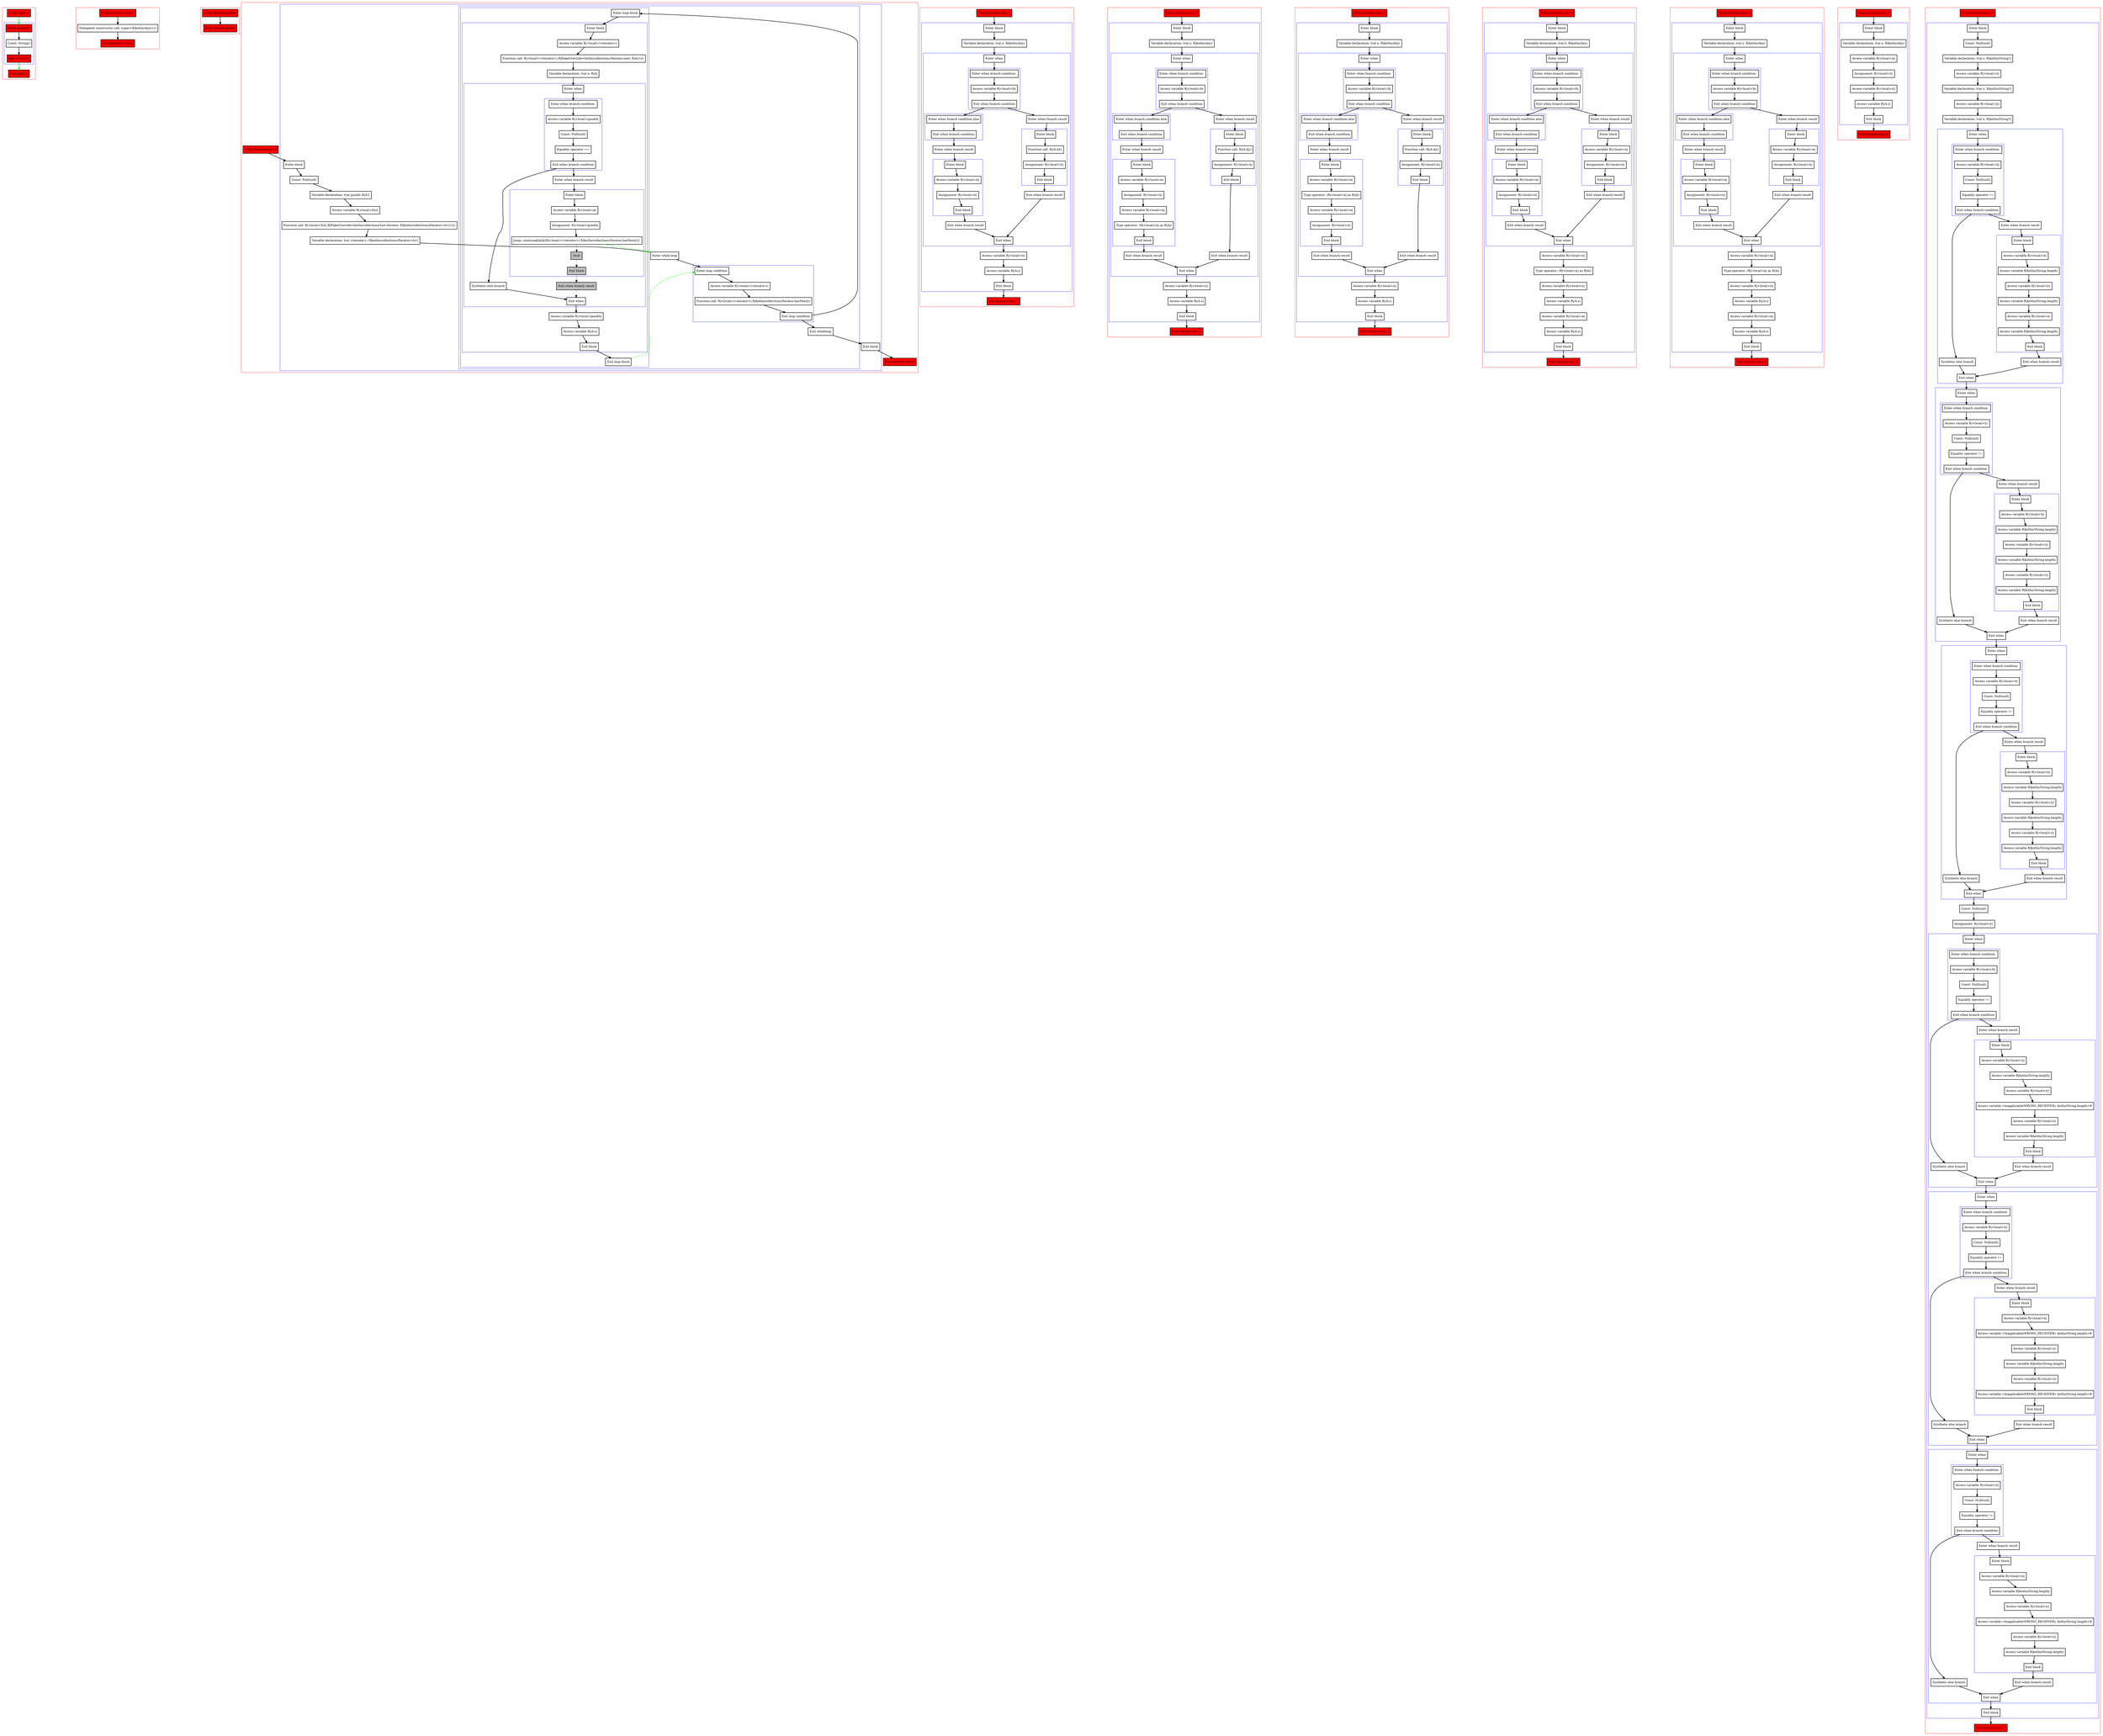 digraph boundSmartcastsInBranches_kt {
    graph [nodesep=3]
    node [shape=box penwidth=2]
    edge [penwidth=2]

    subgraph cluster_0 {
        color=red
        0 [label="Enter class A" style="filled" fillcolor=red];
        subgraph cluster_1 {
            color=blue
            2 [label="Enter property" style="filled" fillcolor=red];
            3 [label="Const: String()"];
            4 [label="Exit property" style="filled" fillcolor=red];
        }
        1 [label="Exit class A" style="filled" fillcolor=red];
    }
    0 -> {2} [color=green];
    2 -> {3};
    3 -> {4};
    4 -> {1} [color=green];

    subgraph cluster_2 {
        color=red
        5 [label="Enter function <init>" style="filled" fillcolor=red];
        6 [label="Delegated constructor call: super<R|kotlin/Any|>()"];
        7 [label="Exit function <init>" style="filled" fillcolor=red];
    }
    5 -> {6};
    6 -> {7};

    subgraph cluster_3 {
        color=red
        8 [label="Enter function getter" style="filled" fillcolor=red];
        9 [label="Exit function getter" style="filled" fillcolor=red];
    }
    8 -> {9};

    subgraph cluster_4 {
        color=red
        10 [label="Enter function test_0" style="filled" fillcolor=red];
        subgraph cluster_5 {
            color=blue
            11 [label="Enter block"];
            12 [label="Const: Null(null)"];
            13 [label="Variable declaration: lvar goodA: R|A?|"];
            14 [label="Access variable R|<local>/list|"];
            15 [label="Function call: R|<local>/list|.R|FakeOverride<kotlin/collections/List.iterator: R|kotlin/collections/Iterator<A>|>|()"];
            16 [label="Variable declaration: lval <iterator>: R|kotlin/collections/Iterator<A>|"];
            subgraph cluster_6 {
                color=blue
                17 [label="Enter while loop"];
                subgraph cluster_7 {
                    color=blue
                    18 [label="Enter loop condition"];
                    19 [label="Access variable R|<local>/<iterator>|"];
                    20 [label="Function call: R|<local>/<iterator>|.R|kotlin/collections/Iterator.hasNext|()"];
                    21 [label="Exit loop condition"];
                }
                subgraph cluster_8 {
                    color=blue
                    22 [label="Enter loop block"];
                    subgraph cluster_9 {
                        color=blue
                        23 [label="Enter block"];
                        24 [label="Access variable R|<local>/<iterator>|"];
                        25 [label="Function call: R|<local>/<iterator>|.R|FakeOverride<kotlin/collections/Iterator.next: R|A|>|()"];
                        26 [label="Variable declaration: lval a: R|A|"];
                        subgraph cluster_10 {
                            color=blue
                            27 [label="Enter when"];
                            subgraph cluster_11 {
                                color=blue
                                28 [label="Enter when branch condition "];
                                29 [label="Access variable R|<local>/goodA|"];
                                30 [label="Const: Null(null)"];
                                31 [label="Equality operator =="];
                                32 [label="Exit when branch condition"];
                            }
                            33 [label="Synthetic else branch"];
                            34 [label="Enter when branch result"];
                            subgraph cluster_12 {
                                color=blue
                                35 [label="Enter block"];
                                36 [label="Access variable R|<local>/a|"];
                                37 [label="Assignment: R|<local>/goodA|"];
                                38 [label="Jump: continue@@@[R|<local>/<iterator>|.R|kotlin/collections/Iterator.hasNext|()] "];
                                39 [label="Stub" style="filled" fillcolor=gray];
                                40 [label="Exit block" style="filled" fillcolor=gray];
                            }
                            41 [label="Exit when branch result" style="filled" fillcolor=gray];
                            42 [label="Exit when"];
                        }
                        43 [label="Access variable R|<local>/goodA|"];
                        44 [label="Access variable R|/A.s|"];
                        45 [label="Exit block"];
                    }
                    46 [label="Exit loop block"];
                }
                47 [label="Exit whileloop"];
            }
            48 [label="Exit block"];
        }
        49 [label="Exit function test_0" style="filled" fillcolor=red];
    }
    10 -> {11};
    11 -> {12};
    12 -> {13};
    13 -> {14};
    14 -> {15};
    15 -> {16};
    16 -> {17};
    17 -> {18};
    18 -> {19};
    19 -> {20};
    20 -> {21};
    21 -> {47 22};
    22 -> {23};
    23 -> {24};
    24 -> {25};
    25 -> {26};
    26 -> {27};
    27 -> {28};
    28 -> {29};
    29 -> {30};
    30 -> {31};
    31 -> {32};
    32 -> {34 33};
    33 -> {42};
    34 -> {35};
    35 -> {36};
    36 -> {37};
    37 -> {38};
    38 -> {39} [style=dotted];
    38 -> {17} [color=green style=dashed];
    39 -> {40} [style=dotted];
    40 -> {41} [style=dotted];
    41 -> {42} [style=dotted];
    42 -> {43};
    43 -> {44};
    44 -> {45};
    45 -> {46};
    46 -> {18} [color=green style=dashed];
    47 -> {48};
    48 -> {49};

    subgraph cluster_13 {
        color=red
        50 [label="Enter function test_1" style="filled" fillcolor=red];
        subgraph cluster_14 {
            color=blue
            51 [label="Enter block"];
            52 [label="Variable declaration: lval x: R|kotlin/Any|"];
            subgraph cluster_15 {
                color=blue
                53 [label="Enter when"];
                subgraph cluster_16 {
                    color=blue
                    54 [label="Enter when branch condition "];
                    55 [label="Access variable R|<local>/b|"];
                    56 [label="Exit when branch condition"];
                }
                subgraph cluster_17 {
                    color=blue
                    57 [label="Enter when branch condition else"];
                    58 [label="Exit when branch condition"];
                }
                59 [label="Enter when branch result"];
                subgraph cluster_18 {
                    color=blue
                    60 [label="Enter block"];
                    61 [label="Access variable R|<local>/a|"];
                    62 [label="Assignment: R|<local>/x|"];
                    63 [label="Exit block"];
                }
                64 [label="Exit when branch result"];
                65 [label="Enter when branch result"];
                subgraph cluster_19 {
                    color=blue
                    66 [label="Enter block"];
                    67 [label="Function call: R|/A.A|()"];
                    68 [label="Assignment: R|<local>/x|"];
                    69 [label="Exit block"];
                }
                70 [label="Exit when branch result"];
                71 [label="Exit when"];
            }
            72 [label="Access variable R|<local>/x|"];
            73 [label="Access variable R|/A.s|"];
            74 [label="Exit block"];
        }
        75 [label="Exit function test_1" style="filled" fillcolor=red];
    }
    50 -> {51};
    51 -> {52};
    52 -> {53};
    53 -> {54};
    54 -> {55};
    55 -> {56};
    56 -> {65 57};
    57 -> {58};
    58 -> {59};
    59 -> {60};
    60 -> {61};
    61 -> {62};
    62 -> {63};
    63 -> {64};
    64 -> {71};
    65 -> {66};
    66 -> {67};
    67 -> {68};
    68 -> {69};
    69 -> {70};
    70 -> {71};
    71 -> {72};
    72 -> {73};
    73 -> {74};
    74 -> {75};

    subgraph cluster_20 {
        color=red
        76 [label="Enter function test_2" style="filled" fillcolor=red];
        subgraph cluster_21 {
            color=blue
            77 [label="Enter block"];
            78 [label="Variable declaration: lval x: R|kotlin/Any|"];
            subgraph cluster_22 {
                color=blue
                79 [label="Enter when"];
                subgraph cluster_23 {
                    color=blue
                    80 [label="Enter when branch condition "];
                    81 [label="Access variable R|<local>/b|"];
                    82 [label="Exit when branch condition"];
                }
                subgraph cluster_24 {
                    color=blue
                    83 [label="Enter when branch condition else"];
                    84 [label="Exit when branch condition"];
                }
                85 [label="Enter when branch result"];
                subgraph cluster_25 {
                    color=blue
                    86 [label="Enter block"];
                    87 [label="Access variable R|<local>/a|"];
                    88 [label="Assignment: R|<local>/x|"];
                    89 [label="Access variable R|<local>/a|"];
                    90 [label="Type operator: (R|<local>/a| as R|A|)"];
                    91 [label="Exit block"];
                }
                92 [label="Exit when branch result"];
                93 [label="Enter when branch result"];
                subgraph cluster_26 {
                    color=blue
                    94 [label="Enter block"];
                    95 [label="Function call: R|/A.A|()"];
                    96 [label="Assignment: R|<local>/x|"];
                    97 [label="Exit block"];
                }
                98 [label="Exit when branch result"];
                99 [label="Exit when"];
            }
            100 [label="Access variable R|<local>/x|"];
            101 [label="Access variable R|/A.s|"];
            102 [label="Exit block"];
        }
        103 [label="Exit function test_2" style="filled" fillcolor=red];
    }
    76 -> {77};
    77 -> {78};
    78 -> {79};
    79 -> {80};
    80 -> {81};
    81 -> {82};
    82 -> {93 83};
    83 -> {84};
    84 -> {85};
    85 -> {86};
    86 -> {87};
    87 -> {88};
    88 -> {89};
    89 -> {90};
    90 -> {91};
    91 -> {92};
    92 -> {99};
    93 -> {94};
    94 -> {95};
    95 -> {96};
    96 -> {97};
    97 -> {98};
    98 -> {99};
    99 -> {100};
    100 -> {101};
    101 -> {102};
    102 -> {103};

    subgraph cluster_27 {
        color=red
        104 [label="Enter function test_3" style="filled" fillcolor=red];
        subgraph cluster_28 {
            color=blue
            105 [label="Enter block"];
            106 [label="Variable declaration: lval x: R|kotlin/Any|"];
            subgraph cluster_29 {
                color=blue
                107 [label="Enter when"];
                subgraph cluster_30 {
                    color=blue
                    108 [label="Enter when branch condition "];
                    109 [label="Access variable R|<local>/b|"];
                    110 [label="Exit when branch condition"];
                }
                subgraph cluster_31 {
                    color=blue
                    111 [label="Enter when branch condition else"];
                    112 [label="Exit when branch condition"];
                }
                113 [label="Enter when branch result"];
                subgraph cluster_32 {
                    color=blue
                    114 [label="Enter block"];
                    115 [label="Access variable R|<local>/a|"];
                    116 [label="Type operator: (R|<local>/a| as R|A|)"];
                    117 [label="Access variable R|<local>/a|"];
                    118 [label="Assignment: R|<local>/x|"];
                    119 [label="Exit block"];
                }
                120 [label="Exit when branch result"];
                121 [label="Enter when branch result"];
                subgraph cluster_33 {
                    color=blue
                    122 [label="Enter block"];
                    123 [label="Function call: R|/A.A|()"];
                    124 [label="Assignment: R|<local>/x|"];
                    125 [label="Exit block"];
                }
                126 [label="Exit when branch result"];
                127 [label="Exit when"];
            }
            128 [label="Access variable R|<local>/x|"];
            129 [label="Access variable R|/A.s|"];
            130 [label="Exit block"];
        }
        131 [label="Exit function test_3" style="filled" fillcolor=red];
    }
    104 -> {105};
    105 -> {106};
    106 -> {107};
    107 -> {108};
    108 -> {109};
    109 -> {110};
    110 -> {121 111};
    111 -> {112};
    112 -> {113};
    113 -> {114};
    114 -> {115};
    115 -> {116};
    116 -> {117};
    117 -> {118};
    118 -> {119};
    119 -> {120};
    120 -> {127};
    121 -> {122};
    122 -> {123};
    123 -> {124};
    124 -> {125};
    125 -> {126};
    126 -> {127};
    127 -> {128};
    128 -> {129};
    129 -> {130};
    130 -> {131};

    subgraph cluster_34 {
        color=red
        132 [label="Enter function test_4" style="filled" fillcolor=red];
        subgraph cluster_35 {
            color=blue
            133 [label="Enter block"];
            134 [label="Variable declaration: lval x: R|kotlin/Any|"];
            subgraph cluster_36 {
                color=blue
                135 [label="Enter when"];
                subgraph cluster_37 {
                    color=blue
                    136 [label="Enter when branch condition "];
                    137 [label="Access variable R|<local>/b|"];
                    138 [label="Exit when branch condition"];
                }
                subgraph cluster_38 {
                    color=blue
                    139 [label="Enter when branch condition else"];
                    140 [label="Exit when branch condition"];
                }
                141 [label="Enter when branch result"];
                subgraph cluster_39 {
                    color=blue
                    142 [label="Enter block"];
                    143 [label="Access variable R|<local>/a|"];
                    144 [label="Assignment: R|<local>/x|"];
                    145 [label="Exit block"];
                }
                146 [label="Exit when branch result"];
                147 [label="Enter when branch result"];
                subgraph cluster_40 {
                    color=blue
                    148 [label="Enter block"];
                    149 [label="Access variable R|<local>/a|"];
                    150 [label="Assignment: R|<local>/x|"];
                    151 [label="Exit block"];
                }
                152 [label="Exit when branch result"];
                153 [label="Exit when"];
            }
            154 [label="Access variable R|<local>/x|"];
            155 [label="Type operator: (R|<local>/x| as R|A|)"];
            156 [label="Access variable R|<local>/x|"];
            157 [label="Access variable R|/A.s|"];
            158 [label="Access variable R|<local>/a|"];
            159 [label="Access variable R|/A.s|"];
            160 [label="Exit block"];
        }
        161 [label="Exit function test_4" style="filled" fillcolor=red];
    }
    132 -> {133};
    133 -> {134};
    134 -> {135};
    135 -> {136};
    136 -> {137};
    137 -> {138};
    138 -> {147 139};
    139 -> {140};
    140 -> {141};
    141 -> {142};
    142 -> {143};
    143 -> {144};
    144 -> {145};
    145 -> {146};
    146 -> {153};
    147 -> {148};
    148 -> {149};
    149 -> {150};
    150 -> {151};
    151 -> {152};
    152 -> {153};
    153 -> {154};
    154 -> {155};
    155 -> {156};
    156 -> {157};
    157 -> {158};
    158 -> {159};
    159 -> {160};
    160 -> {161};

    subgraph cluster_41 {
        color=red
        162 [label="Enter function test_5" style="filled" fillcolor=red];
        subgraph cluster_42 {
            color=blue
            163 [label="Enter block"];
            164 [label="Variable declaration: lval x: R|kotlin/Any|"];
            subgraph cluster_43 {
                color=blue
                165 [label="Enter when"];
                subgraph cluster_44 {
                    color=blue
                    166 [label="Enter when branch condition "];
                    167 [label="Access variable R|<local>/b|"];
                    168 [label="Exit when branch condition"];
                }
                subgraph cluster_45 {
                    color=blue
                    169 [label="Enter when branch condition else"];
                    170 [label="Exit when branch condition"];
                }
                171 [label="Enter when branch result"];
                subgraph cluster_46 {
                    color=blue
                    172 [label="Enter block"];
                    173 [label="Access variable R|<local>/a|"];
                    174 [label="Assignment: R|<local>/x|"];
                    175 [label="Exit block"];
                }
                176 [label="Exit when branch result"];
                177 [label="Enter when branch result"];
                subgraph cluster_47 {
                    color=blue
                    178 [label="Enter block"];
                    179 [label="Access variable R|<local>/a|"];
                    180 [label="Assignment: R|<local>/x|"];
                    181 [label="Exit block"];
                }
                182 [label="Exit when branch result"];
                183 [label="Exit when"];
            }
            184 [label="Access variable R|<local>/a|"];
            185 [label="Type operator: (R|<local>/a| as R|A|)"];
            186 [label="Access variable R|<local>/x|"];
            187 [label="Access variable R|/A.s|"];
            188 [label="Access variable R|<local>/a|"];
            189 [label="Access variable R|/A.s|"];
            190 [label="Exit block"];
        }
        191 [label="Exit function test_5" style="filled" fillcolor=red];
    }
    162 -> {163};
    163 -> {164};
    164 -> {165};
    165 -> {166};
    166 -> {167};
    167 -> {168};
    168 -> {177 169};
    169 -> {170};
    170 -> {171};
    171 -> {172};
    172 -> {173};
    173 -> {174};
    174 -> {175};
    175 -> {176};
    176 -> {183};
    177 -> {178};
    178 -> {179};
    179 -> {180};
    180 -> {181};
    181 -> {182};
    182 -> {183};
    183 -> {184};
    184 -> {185};
    185 -> {186};
    186 -> {187};
    187 -> {188};
    188 -> {189};
    189 -> {190};
    190 -> {191};

    subgraph cluster_48 {
        color=red
        192 [label="Enter function test_6" style="filled" fillcolor=red];
        subgraph cluster_49 {
            color=blue
            193 [label="Enter block"];
            194 [label="Variable declaration: lval x: R|kotlin/Any|"];
            195 [label="Access variable R|<local>/a|"];
            196 [label="Assignment: R|<local>/x|"];
            197 [label="Access variable R|<local>/x|"];
            198 [label="Access variable R|/A.s|"];
            199 [label="Exit block"];
        }
        200 [label="Exit function test_6" style="filled" fillcolor=red];
    }
    192 -> {193};
    193 -> {194};
    194 -> {195};
    195 -> {196};
    196 -> {197};
    197 -> {198};
    198 -> {199};
    199 -> {200};

    subgraph cluster_50 {
        color=red
        201 [label="Enter function test_7" style="filled" fillcolor=red];
        subgraph cluster_51 {
            color=blue
            202 [label="Enter block"];
            203 [label="Const: Null(null)"];
            204 [label="Variable declaration: lval z: R|kotlin/String?|"];
            205 [label="Access variable R|<local>/z|"];
            206 [label="Variable declaration: lvar y: R|kotlin/String?|"];
            207 [label="Access variable R|<local>/y|"];
            208 [label="Variable declaration: lval x: R|kotlin/String?|"];
            subgraph cluster_52 {
                color=blue
                209 [label="Enter when"];
                subgraph cluster_53 {
                    color=blue
                    210 [label="Enter when branch condition "];
                    211 [label="Access variable R|<local>/x|"];
                    212 [label="Const: Null(null)"];
                    213 [label="Equality operator !="];
                    214 [label="Exit when branch condition"];
                }
                215 [label="Synthetic else branch"];
                216 [label="Enter when branch result"];
                subgraph cluster_54 {
                    color=blue
                    217 [label="Enter block"];
                    218 [label="Access variable R|<local>/x|"];
                    219 [label="Access variable R|kotlin/String.length|"];
                    220 [label="Access variable R|<local>/y|"];
                    221 [label="Access variable R|kotlin/String.length|"];
                    222 [label="Access variable R|<local>/z|"];
                    223 [label="Access variable R|kotlin/String.length|"];
                    224 [label="Exit block"];
                }
                225 [label="Exit when branch result"];
                226 [label="Exit when"];
            }
            subgraph cluster_55 {
                color=blue
                227 [label="Enter when"];
                subgraph cluster_56 {
                    color=blue
                    228 [label="Enter when branch condition "];
                    229 [label="Access variable R|<local>/y|"];
                    230 [label="Const: Null(null)"];
                    231 [label="Equality operator !="];
                    232 [label="Exit when branch condition"];
                }
                233 [label="Synthetic else branch"];
                234 [label="Enter when branch result"];
                subgraph cluster_57 {
                    color=blue
                    235 [label="Enter block"];
                    236 [label="Access variable R|<local>/x|"];
                    237 [label="Access variable R|kotlin/String.length|"];
                    238 [label="Access variable R|<local>/y|"];
                    239 [label="Access variable R|kotlin/String.length|"];
                    240 [label="Access variable R|<local>/z|"];
                    241 [label="Access variable R|kotlin/String.length|"];
                    242 [label="Exit block"];
                }
                243 [label="Exit when branch result"];
                244 [label="Exit when"];
            }
            subgraph cluster_58 {
                color=blue
                245 [label="Enter when"];
                subgraph cluster_59 {
                    color=blue
                    246 [label="Enter when branch condition "];
                    247 [label="Access variable R|<local>/z|"];
                    248 [label="Const: Null(null)"];
                    249 [label="Equality operator !="];
                    250 [label="Exit when branch condition"];
                }
                251 [label="Synthetic else branch"];
                252 [label="Enter when branch result"];
                subgraph cluster_60 {
                    color=blue
                    253 [label="Enter block"];
                    254 [label="Access variable R|<local>/x|"];
                    255 [label="Access variable R|kotlin/String.length|"];
                    256 [label="Access variable R|<local>/y|"];
                    257 [label="Access variable R|kotlin/String.length|"];
                    258 [label="Access variable R|<local>/z|"];
                    259 [label="Access variable R|kotlin/String.length|"];
                    260 [label="Exit block"];
                }
                261 [label="Exit when branch result"];
                262 [label="Exit when"];
            }
            263 [label="Const: Null(null)"];
            264 [label="Assignment: R|<local>/y|"];
            subgraph cluster_61 {
                color=blue
                265 [label="Enter when"];
                subgraph cluster_62 {
                    color=blue
                    266 [label="Enter when branch condition "];
                    267 [label="Access variable R|<local>/x|"];
                    268 [label="Const: Null(null)"];
                    269 [label="Equality operator !="];
                    270 [label="Exit when branch condition"];
                }
                271 [label="Synthetic else branch"];
                272 [label="Enter when branch result"];
                subgraph cluster_63 {
                    color=blue
                    273 [label="Enter block"];
                    274 [label="Access variable R|<local>/x|"];
                    275 [label="Access variable R|kotlin/String.length|"];
                    276 [label="Access variable R|<local>/y|"];
                    277 [label="Access variable <Inapplicable(WRONG_RECEIVER): kotlin/String.length>#"];
                    278 [label="Access variable R|<local>/z|"];
                    279 [label="Access variable R|kotlin/String.length|"];
                    280 [label="Exit block"];
                }
                281 [label="Exit when branch result"];
                282 [label="Exit when"];
            }
            subgraph cluster_64 {
                color=blue
                283 [label="Enter when"];
                subgraph cluster_65 {
                    color=blue
                    284 [label="Enter when branch condition "];
                    285 [label="Access variable R|<local>/y|"];
                    286 [label="Const: Null(null)"];
                    287 [label="Equality operator !="];
                    288 [label="Exit when branch condition"];
                }
                289 [label="Synthetic else branch"];
                290 [label="Enter when branch result"];
                subgraph cluster_66 {
                    color=blue
                    291 [label="Enter block"];
                    292 [label="Access variable R|<local>/x|"];
                    293 [label="Access variable <Inapplicable(WRONG_RECEIVER): kotlin/String.length>#"];
                    294 [label="Access variable R|<local>/y|"];
                    295 [label="Access variable R|kotlin/String.length|"];
                    296 [label="Access variable R|<local>/z|"];
                    297 [label="Access variable <Inapplicable(WRONG_RECEIVER): kotlin/String.length>#"];
                    298 [label="Exit block"];
                }
                299 [label="Exit when branch result"];
                300 [label="Exit when"];
            }
            subgraph cluster_67 {
                color=blue
                301 [label="Enter when"];
                subgraph cluster_68 {
                    color=blue
                    302 [label="Enter when branch condition "];
                    303 [label="Access variable R|<local>/z|"];
                    304 [label="Const: Null(null)"];
                    305 [label="Equality operator !="];
                    306 [label="Exit when branch condition"];
                }
                307 [label="Synthetic else branch"];
                308 [label="Enter when branch result"];
                subgraph cluster_69 {
                    color=blue
                    309 [label="Enter block"];
                    310 [label="Access variable R|<local>/x|"];
                    311 [label="Access variable R|kotlin/String.length|"];
                    312 [label="Access variable R|<local>/y|"];
                    313 [label="Access variable <Inapplicable(WRONG_RECEIVER): kotlin/String.length>#"];
                    314 [label="Access variable R|<local>/z|"];
                    315 [label="Access variable R|kotlin/String.length|"];
                    316 [label="Exit block"];
                }
                317 [label="Exit when branch result"];
                318 [label="Exit when"];
            }
            319 [label="Exit block"];
        }
        320 [label="Exit function test_7" style="filled" fillcolor=red];
    }
    201 -> {202};
    202 -> {203};
    203 -> {204};
    204 -> {205};
    205 -> {206};
    206 -> {207};
    207 -> {208};
    208 -> {209};
    209 -> {210};
    210 -> {211};
    211 -> {212};
    212 -> {213};
    213 -> {214};
    214 -> {216 215};
    215 -> {226};
    216 -> {217};
    217 -> {218};
    218 -> {219};
    219 -> {220};
    220 -> {221};
    221 -> {222};
    222 -> {223};
    223 -> {224};
    224 -> {225};
    225 -> {226};
    226 -> {227};
    227 -> {228};
    228 -> {229};
    229 -> {230};
    230 -> {231};
    231 -> {232};
    232 -> {234 233};
    233 -> {244};
    234 -> {235};
    235 -> {236};
    236 -> {237};
    237 -> {238};
    238 -> {239};
    239 -> {240};
    240 -> {241};
    241 -> {242};
    242 -> {243};
    243 -> {244};
    244 -> {245};
    245 -> {246};
    246 -> {247};
    247 -> {248};
    248 -> {249};
    249 -> {250};
    250 -> {252 251};
    251 -> {262};
    252 -> {253};
    253 -> {254};
    254 -> {255};
    255 -> {256};
    256 -> {257};
    257 -> {258};
    258 -> {259};
    259 -> {260};
    260 -> {261};
    261 -> {262};
    262 -> {263};
    263 -> {264};
    264 -> {265};
    265 -> {266};
    266 -> {267};
    267 -> {268};
    268 -> {269};
    269 -> {270};
    270 -> {272 271};
    271 -> {282};
    272 -> {273};
    273 -> {274};
    274 -> {275};
    275 -> {276};
    276 -> {277};
    277 -> {278};
    278 -> {279};
    279 -> {280};
    280 -> {281};
    281 -> {282};
    282 -> {283};
    283 -> {284};
    284 -> {285};
    285 -> {286};
    286 -> {287};
    287 -> {288};
    288 -> {290 289};
    289 -> {300};
    290 -> {291};
    291 -> {292};
    292 -> {293};
    293 -> {294};
    294 -> {295};
    295 -> {296};
    296 -> {297};
    297 -> {298};
    298 -> {299};
    299 -> {300};
    300 -> {301};
    301 -> {302};
    302 -> {303};
    303 -> {304};
    304 -> {305};
    305 -> {306};
    306 -> {308 307};
    307 -> {318};
    308 -> {309};
    309 -> {310};
    310 -> {311};
    311 -> {312};
    312 -> {313};
    313 -> {314};
    314 -> {315};
    315 -> {316};
    316 -> {317};
    317 -> {318};
    318 -> {319};
    319 -> {320};

}
